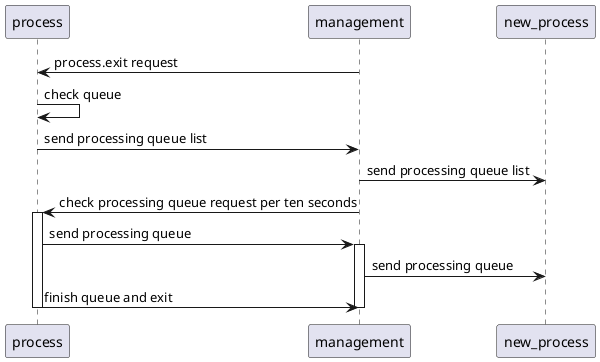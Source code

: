 @startuml

participant process

participant management

management -> process : process.exit request

process -> process : check queue

process -> management : send processing queue list

new_process <- management : send processing queue list

management -> process : check processing queue request per ten seconds
activate process


process -> management : send processing queue
activate management

management -> new_process : send processing queue

process -> management : finish queue and exit
deactivate process
deactivate management
